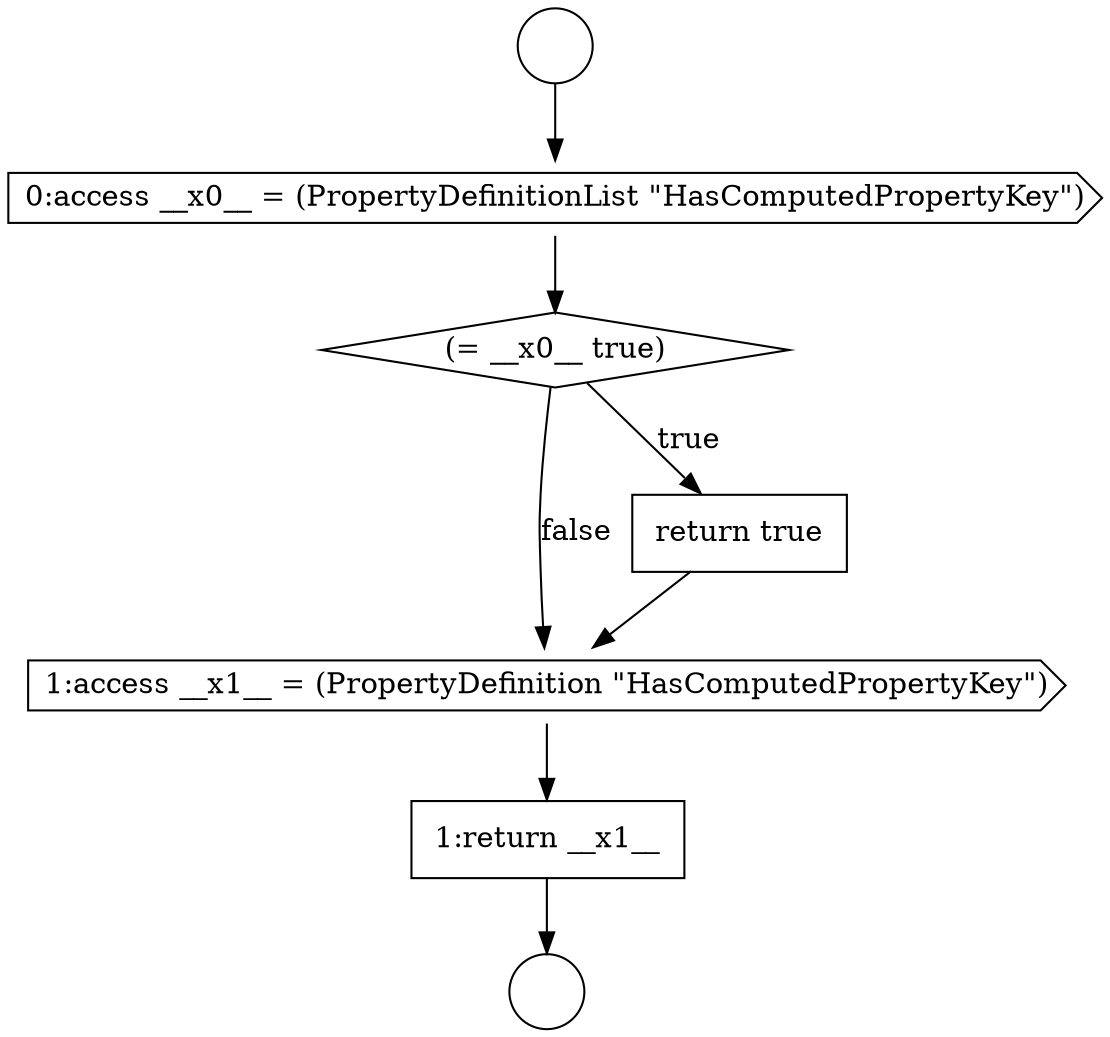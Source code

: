 digraph {
  node3377 [shape=cds, label=<<font color="black">0:access __x0__ = (PropertyDefinitionList &quot;HasComputedPropertyKey&quot;)</font>> color="black" fillcolor="white" style=filled]
  node3378 [shape=diamond, label=<<font color="black">(= __x0__ true)</font>> color="black" fillcolor="white" style=filled]
  node3381 [shape=none, margin=0, label=<<font color="black">
    <table border="0" cellborder="1" cellspacing="0" cellpadding="10">
      <tr><td align="left">1:return __x1__</td></tr>
    </table>
  </font>> color="black" fillcolor="white" style=filled]
  node3375 [shape=circle label=" " color="black" fillcolor="white" style=filled]
  node3380 [shape=cds, label=<<font color="black">1:access __x1__ = (PropertyDefinition &quot;HasComputedPropertyKey&quot;)</font>> color="black" fillcolor="white" style=filled]
  node3376 [shape=circle label=" " color="black" fillcolor="white" style=filled]
  node3379 [shape=none, margin=0, label=<<font color="black">
    <table border="0" cellborder="1" cellspacing="0" cellpadding="10">
      <tr><td align="left">return true</td></tr>
    </table>
  </font>> color="black" fillcolor="white" style=filled]
  node3375 -> node3377 [ color="black"]
  node3381 -> node3376 [ color="black"]
  node3378 -> node3379 [label=<<font color="black">true</font>> color="black"]
  node3378 -> node3380 [label=<<font color="black">false</font>> color="black"]
  node3379 -> node3380 [ color="black"]
  node3377 -> node3378 [ color="black"]
  node3380 -> node3381 [ color="black"]
}
